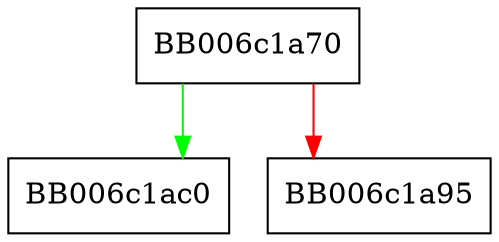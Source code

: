 digraph kdf_tls1_prf_gettable_ctx_params {
  node [shape="box"];
  graph [splines=ortho];
  BB006c1a70 -> BB006c1ac0 [color="green"];
  BB006c1a70 -> BB006c1a95 [color="red"];
}